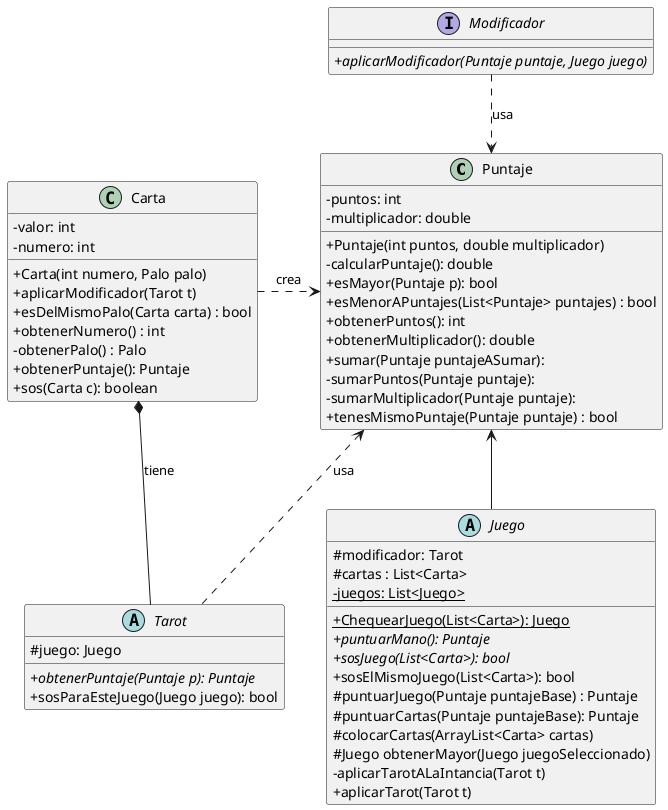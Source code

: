 @startuml Puntaje
skinparam classAttributeIconSize 0

class Puntaje {
-puntos: int
-multiplicador: double
+Puntaje(int puntos, double multiplicador)
-calcularPuntaje(): double
+esMayor(Puntaje p): bool
+esMenorAPuntajes(List<Puntaje> puntajes) : bool
+obtenerPuntos(): int
+obtenerMultiplicador(): double
+sumar(Puntaje puntajeASumar):
-sumarPuntos(Puntaje puntaje):
-sumarMultiplicador(Puntaje puntaje):
+tenesMismoPuntaje(Puntaje puntaje) : bool
}

class Carta {
-valor: int
-numero: int
+Carta(int numero, Palo palo)
+aplicarModificador(Tarot t)
+esDelMismoPalo(Carta carta) : bool
+obtenerNumero() : int
-obtenerPalo() : Palo
+obtenerPuntaje(): Puntaje
+sos(Carta c): boolean
}

abstract Juego {
#modificador: Tarot
#cartas : List<Carta>
-{static}juegos: List<Juego>
+{static}ChequearJuego(List<Carta>): Juego
+{abstract}puntuarMano(): Puntaje
+{abstract}sosJuego(List<Carta>): bool
+sosElMismoJuego(List<Carta>): bool
#puntuarJuego(Puntaje puntajeBase) : Puntaje
#puntuarCartas(Puntaje puntajeBase): Puntaje
#colocarCartas(ArrayList<Carta> cartas)
#Juego obtenerMayor(Juego juegoSeleccionado)
-aplicarTarotALaIntancia(Tarot t)
+aplicarTarot(Tarot t)
}

interface Modificador{
+{abstract} aplicarModificador(Puntaje puntaje, Juego juego)
}

abstract class Tarot{
#juego: Juego
+{abstract}obtenerPuntaje(Puntaje p): Puntaje
+sosParaEsteJuego(Juego juego): bool
}

Carta *-- Tarot :tiene


Tarot .up.> Puntaje: "usa"
Modificador .down.> Puntaje: "usa"
Juego -up-> Puntaje
Puntaje <.left. Carta: "crea"

@enduml